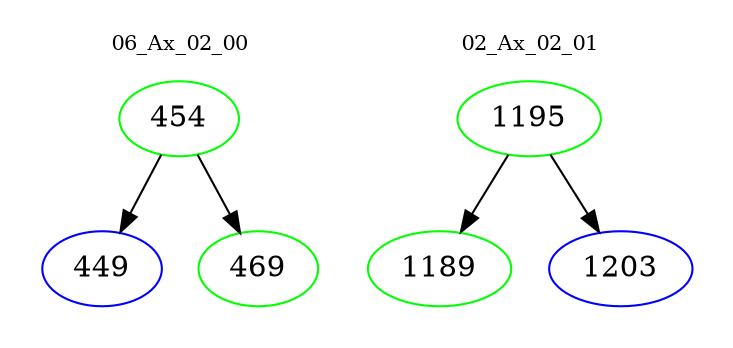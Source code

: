 digraph{
subgraph cluster_0 {
color = white
label = "06_Ax_02_00";
fontsize=10;
T0_454 [label="454", color="green"]
T0_454 -> T0_449 [color="black"]
T0_449 [label="449", color="blue"]
T0_454 -> T0_469 [color="black"]
T0_469 [label="469", color="green"]
}
subgraph cluster_1 {
color = white
label = "02_Ax_02_01";
fontsize=10;
T1_1195 [label="1195", color="green"]
T1_1195 -> T1_1189 [color="black"]
T1_1189 [label="1189", color="green"]
T1_1195 -> T1_1203 [color="black"]
T1_1203 [label="1203", color="blue"]
}
}
